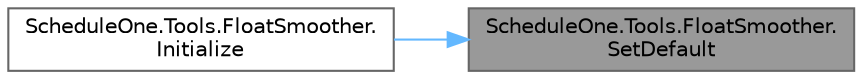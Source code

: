 digraph "ScheduleOne.Tools.FloatSmoother.SetDefault"
{
 // LATEX_PDF_SIZE
  bgcolor="transparent";
  edge [fontname=Helvetica,fontsize=10,labelfontname=Helvetica,labelfontsize=10];
  node [fontname=Helvetica,fontsize=10,shape=box,height=0.2,width=0.4];
  rankdir="RL";
  Node1 [id="Node000001",label="ScheduleOne.Tools.FloatSmoother.\lSetDefault",height=0.2,width=0.4,color="gray40", fillcolor="grey60", style="filled", fontcolor="black",tooltip=" "];
  Node1 -> Node2 [id="edge1_Node000001_Node000002",dir="back",color="steelblue1",style="solid",tooltip=" "];
  Node2 [id="Node000002",label="ScheduleOne.Tools.FloatSmoother.\lInitialize",height=0.2,width=0.4,color="grey40", fillcolor="white", style="filled",URL="$class_schedule_one_1_1_tools_1_1_float_smoother.html#a734e5133f05a69f801cca551f4352a8b",tooltip=" "];
}
